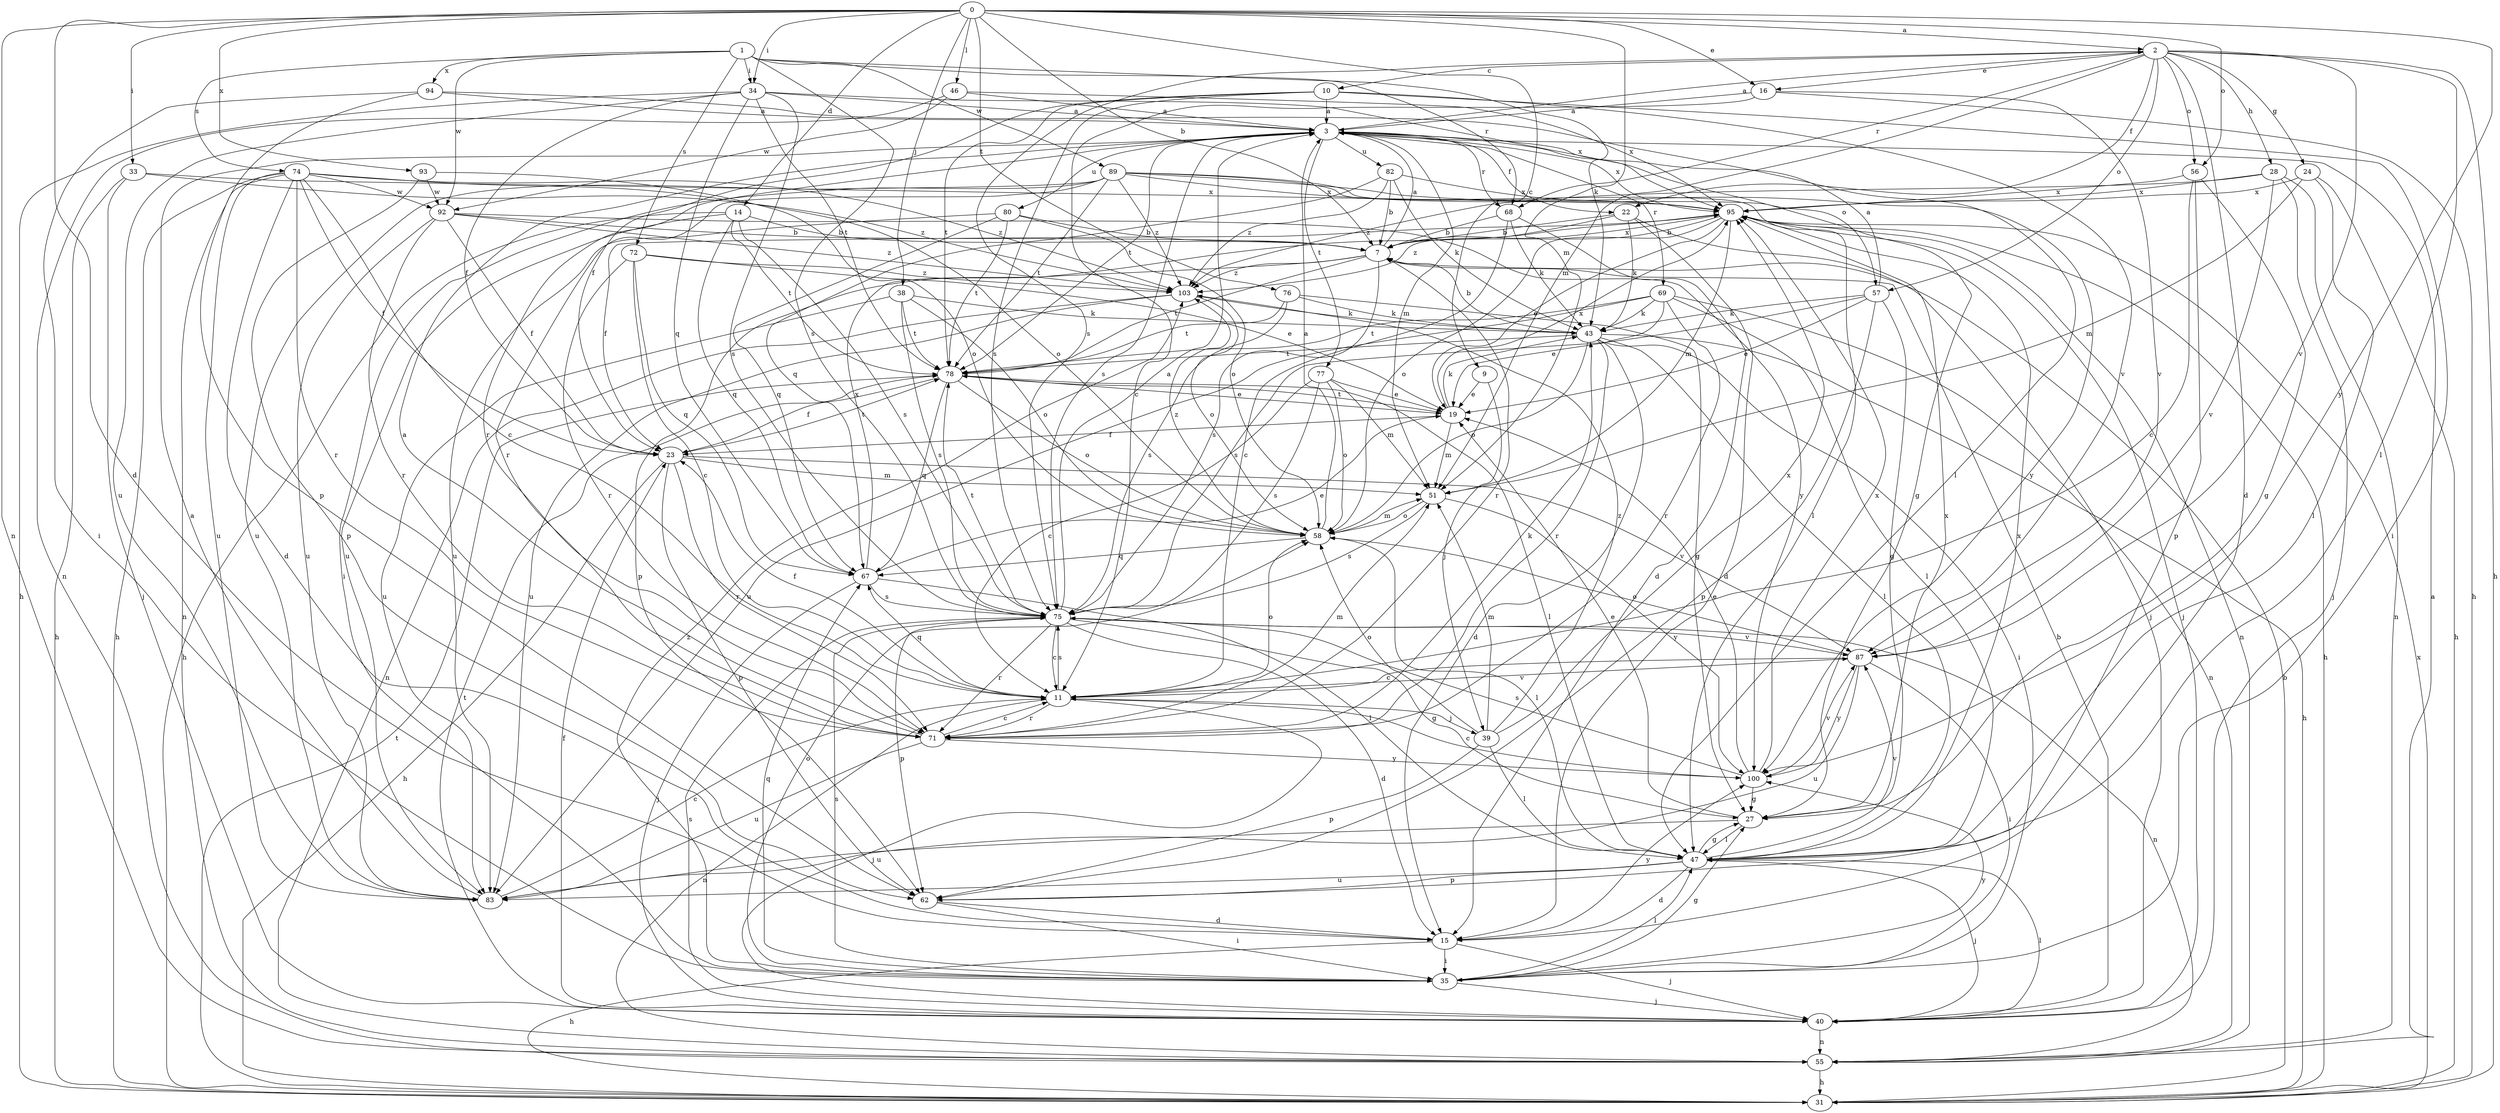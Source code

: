 strict digraph  {
0;
1;
2;
3;
7;
9;
10;
11;
14;
15;
16;
19;
22;
23;
24;
27;
28;
31;
33;
34;
35;
38;
39;
40;
43;
46;
47;
51;
55;
56;
57;
58;
62;
67;
68;
69;
71;
72;
74;
75;
76;
77;
78;
80;
82;
83;
87;
89;
92;
93;
94;
95;
100;
103;
0 -> 2  [label=a];
0 -> 7  [label=b];
0 -> 9  [label=c];
0 -> 14  [label=d];
0 -> 15  [label=d];
0 -> 16  [label=e];
0 -> 33  [label=i];
0 -> 34  [label=i];
0 -> 38  [label=j];
0 -> 46  [label=l];
0 -> 51  [label=m];
0 -> 55  [label=n];
0 -> 56  [label=o];
0 -> 76  [label=t];
0 -> 93  [label=x];
0 -> 100  [label=y];
1 -> 34  [label=i];
1 -> 43  [label=k];
1 -> 68  [label=r];
1 -> 72  [label=s];
1 -> 74  [label=s];
1 -> 75  [label=s];
1 -> 89  [label=w];
1 -> 92  [label=w];
1 -> 94  [label=x];
2 -> 10  [label=c];
2 -> 15  [label=d];
2 -> 16  [label=e];
2 -> 22  [label=f];
2 -> 24  [label=g];
2 -> 28  [label=h];
2 -> 31  [label=h];
2 -> 47  [label=l];
2 -> 51  [label=m];
2 -> 56  [label=o];
2 -> 57  [label=o];
2 -> 68  [label=r];
2 -> 75  [label=s];
2 -> 87  [label=v];
3 -> 2  [label=a];
3 -> 22  [label=f];
3 -> 51  [label=m];
3 -> 57  [label=o];
3 -> 68  [label=r];
3 -> 69  [label=r];
3 -> 71  [label=r];
3 -> 75  [label=s];
3 -> 77  [label=t];
3 -> 78  [label=t];
3 -> 80  [label=u];
3 -> 82  [label=u];
3 -> 95  [label=x];
7 -> 3  [label=a];
7 -> 62  [label=p];
7 -> 71  [label=r];
7 -> 75  [label=s];
7 -> 78  [label=t];
7 -> 95  [label=x];
7 -> 103  [label=z];
9 -> 19  [label=e];
9 -> 39  [label=j];
10 -> 3  [label=a];
10 -> 23  [label=f];
10 -> 35  [label=i];
10 -> 75  [label=s];
10 -> 78  [label=t];
10 -> 87  [label=v];
11 -> 23  [label=f];
11 -> 39  [label=j];
11 -> 40  [label=j];
11 -> 55  [label=n];
11 -> 58  [label=o];
11 -> 67  [label=q];
11 -> 71  [label=r];
11 -> 75  [label=s];
11 -> 87  [label=v];
14 -> 7  [label=b];
14 -> 31  [label=h];
14 -> 67  [label=q];
14 -> 75  [label=s];
14 -> 78  [label=t];
14 -> 83  [label=u];
15 -> 31  [label=h];
15 -> 35  [label=i];
15 -> 40  [label=j];
15 -> 100  [label=y];
16 -> 3  [label=a];
16 -> 11  [label=c];
16 -> 31  [label=h];
16 -> 87  [label=v];
19 -> 23  [label=f];
19 -> 43  [label=k];
19 -> 51  [label=m];
19 -> 78  [label=t];
19 -> 95  [label=x];
22 -> 7  [label=b];
22 -> 15  [label=d];
22 -> 40  [label=j];
22 -> 43  [label=k];
22 -> 103  [label=z];
23 -> 31  [label=h];
23 -> 51  [label=m];
23 -> 62  [label=p];
23 -> 71  [label=r];
23 -> 78  [label=t];
23 -> 87  [label=v];
24 -> 31  [label=h];
24 -> 47  [label=l];
24 -> 51  [label=m];
24 -> 95  [label=x];
27 -> 19  [label=e];
27 -> 47  [label=l];
27 -> 83  [label=u];
27 -> 95  [label=x];
28 -> 40  [label=j];
28 -> 55  [label=n];
28 -> 87  [label=v];
28 -> 95  [label=x];
28 -> 103  [label=z];
31 -> 7  [label=b];
31 -> 78  [label=t];
31 -> 95  [label=x];
33 -> 31  [label=h];
33 -> 40  [label=j];
33 -> 95  [label=x];
33 -> 103  [label=z];
34 -> 3  [label=a];
34 -> 23  [label=f];
34 -> 31  [label=h];
34 -> 67  [label=q];
34 -> 75  [label=s];
34 -> 78  [label=t];
34 -> 83  [label=u];
34 -> 95  [label=x];
35 -> 27  [label=g];
35 -> 40  [label=j];
35 -> 47  [label=l];
35 -> 58  [label=o];
35 -> 67  [label=q];
35 -> 75  [label=s];
35 -> 100  [label=y];
35 -> 103  [label=z];
38 -> 43  [label=k];
38 -> 58  [label=o];
38 -> 75  [label=s];
38 -> 78  [label=t];
38 -> 83  [label=u];
39 -> 47  [label=l];
39 -> 51  [label=m];
39 -> 58  [label=o];
39 -> 62  [label=p];
39 -> 95  [label=x];
39 -> 103  [label=z];
40 -> 7  [label=b];
40 -> 23  [label=f];
40 -> 47  [label=l];
40 -> 55  [label=n];
40 -> 75  [label=s];
40 -> 78  [label=t];
43 -> 7  [label=b];
43 -> 15  [label=d];
43 -> 31  [label=h];
43 -> 35  [label=i];
43 -> 47  [label=l];
43 -> 58  [label=o];
43 -> 71  [label=r];
43 -> 78  [label=t];
46 -> 3  [label=a];
46 -> 55  [label=n];
46 -> 92  [label=w];
46 -> 95  [label=x];
47 -> 15  [label=d];
47 -> 27  [label=g];
47 -> 40  [label=j];
47 -> 62  [label=p];
47 -> 83  [label=u];
47 -> 87  [label=v];
47 -> 95  [label=x];
51 -> 58  [label=o];
51 -> 75  [label=s];
51 -> 100  [label=y];
55 -> 3  [label=a];
55 -> 31  [label=h];
56 -> 11  [label=c];
56 -> 27  [label=g];
56 -> 62  [label=p];
56 -> 95  [label=x];
57 -> 3  [label=a];
57 -> 19  [label=e];
57 -> 27  [label=g];
57 -> 43  [label=k];
57 -> 62  [label=p];
57 -> 75  [label=s];
58 -> 3  [label=a];
58 -> 47  [label=l];
58 -> 51  [label=m];
58 -> 67  [label=q];
58 -> 103  [label=z];
62 -> 15  [label=d];
62 -> 35  [label=i];
67 -> 19  [label=e];
67 -> 40  [label=j];
67 -> 47  [label=l];
67 -> 75  [label=s];
67 -> 95  [label=x];
68 -> 7  [label=b];
68 -> 11  [label=c];
68 -> 15  [label=d];
68 -> 43  [label=k];
69 -> 19  [label=e];
69 -> 43  [label=k];
69 -> 47  [label=l];
69 -> 55  [label=n];
69 -> 71  [label=r];
69 -> 78  [label=t];
69 -> 83  [label=u];
71 -> 3  [label=a];
71 -> 11  [label=c];
71 -> 43  [label=k];
71 -> 51  [label=m];
71 -> 83  [label=u];
71 -> 100  [label=y];
72 -> 11  [label=c];
72 -> 19  [label=e];
72 -> 67  [label=q];
72 -> 71  [label=r];
72 -> 103  [label=z];
74 -> 11  [label=c];
74 -> 15  [label=d];
74 -> 23  [label=f];
74 -> 31  [label=h];
74 -> 55  [label=n];
74 -> 58  [label=o];
74 -> 71  [label=r];
74 -> 83  [label=u];
74 -> 92  [label=w];
74 -> 103  [label=z];
75 -> 3  [label=a];
75 -> 11  [label=c];
75 -> 15  [label=d];
75 -> 27  [label=g];
75 -> 55  [label=n];
75 -> 62  [label=p];
75 -> 71  [label=r];
75 -> 78  [label=t];
75 -> 87  [label=v];
76 -> 27  [label=g];
76 -> 43  [label=k];
76 -> 75  [label=s];
76 -> 78  [label=t];
77 -> 11  [label=c];
77 -> 19  [label=e];
77 -> 51  [label=m];
77 -> 58  [label=o];
77 -> 75  [label=s];
78 -> 19  [label=e];
78 -> 23  [label=f];
78 -> 47  [label=l];
78 -> 58  [label=o];
78 -> 67  [label=q];
80 -> 7  [label=b];
80 -> 58  [label=o];
80 -> 67  [label=q];
80 -> 78  [label=t];
80 -> 83  [label=u];
82 -> 7  [label=b];
82 -> 43  [label=k];
82 -> 67  [label=q];
82 -> 95  [label=x];
82 -> 103  [label=z];
83 -> 3  [label=a];
83 -> 11  [label=c];
87 -> 11  [label=c];
87 -> 35  [label=i];
87 -> 58  [label=o];
87 -> 83  [label=u];
87 -> 100  [label=y];
89 -> 27  [label=g];
89 -> 35  [label=i];
89 -> 47  [label=l];
89 -> 71  [label=r];
89 -> 78  [label=t];
89 -> 83  [label=u];
89 -> 95  [label=x];
89 -> 100  [label=y];
89 -> 103  [label=z];
92 -> 7  [label=b];
92 -> 23  [label=f];
92 -> 71  [label=r];
92 -> 83  [label=u];
92 -> 100  [label=y];
92 -> 103  [label=z];
93 -> 58  [label=o];
93 -> 62  [label=p];
93 -> 92  [label=w];
94 -> 3  [label=a];
94 -> 35  [label=i];
94 -> 47  [label=l];
94 -> 62  [label=p];
95 -> 7  [label=b];
95 -> 19  [label=e];
95 -> 23  [label=f];
95 -> 31  [label=h];
95 -> 40  [label=j];
95 -> 51  [label=m];
95 -> 55  [label=n];
95 -> 58  [label=o];
100 -> 11  [label=c];
100 -> 19  [label=e];
100 -> 27  [label=g];
100 -> 75  [label=s];
100 -> 87  [label=v];
100 -> 95  [label=x];
103 -> 43  [label=k];
103 -> 55  [label=n];
103 -> 58  [label=o];
103 -> 83  [label=u];
}
